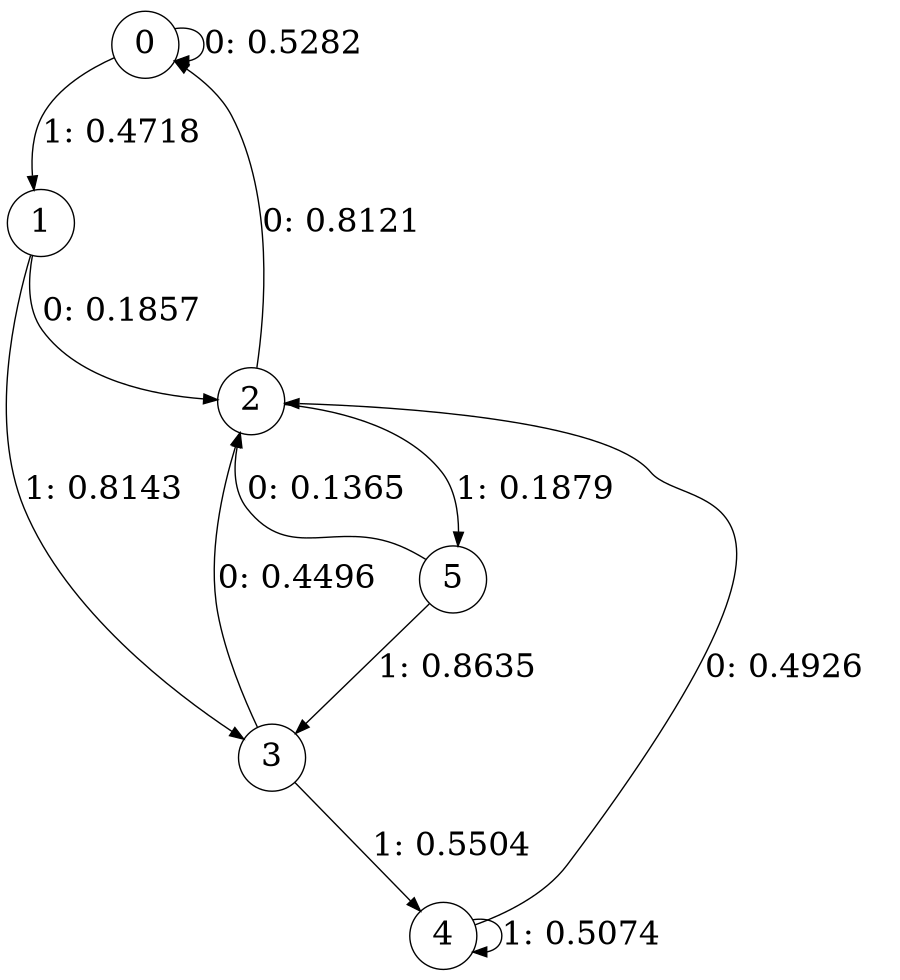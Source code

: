 digraph "ch34randomL3" {
size = "6,8.5";
ratio = "fill";
node [shape = circle];
node [fontsize = 24];
edge [fontsize = 24];
0 -> 0 [label = "0: 0.5282   "];
0 -> 1 [label = "1: 0.4718   "];
1 -> 2 [label = "0: 0.1857   "];
1 -> 3 [label = "1: 0.8143   "];
2 -> 0 [label = "0: 0.8121   "];
2 -> 5 [label = "1: 0.1879   "];
3 -> 2 [label = "0: 0.4496   "];
3 -> 4 [label = "1: 0.5504   "];
4 -> 2 [label = "0: 0.4926   "];
4 -> 4 [label = "1: 0.5074   "];
5 -> 2 [label = "0: 0.1365   "];
5 -> 3 [label = "1: 0.8635   "];
}